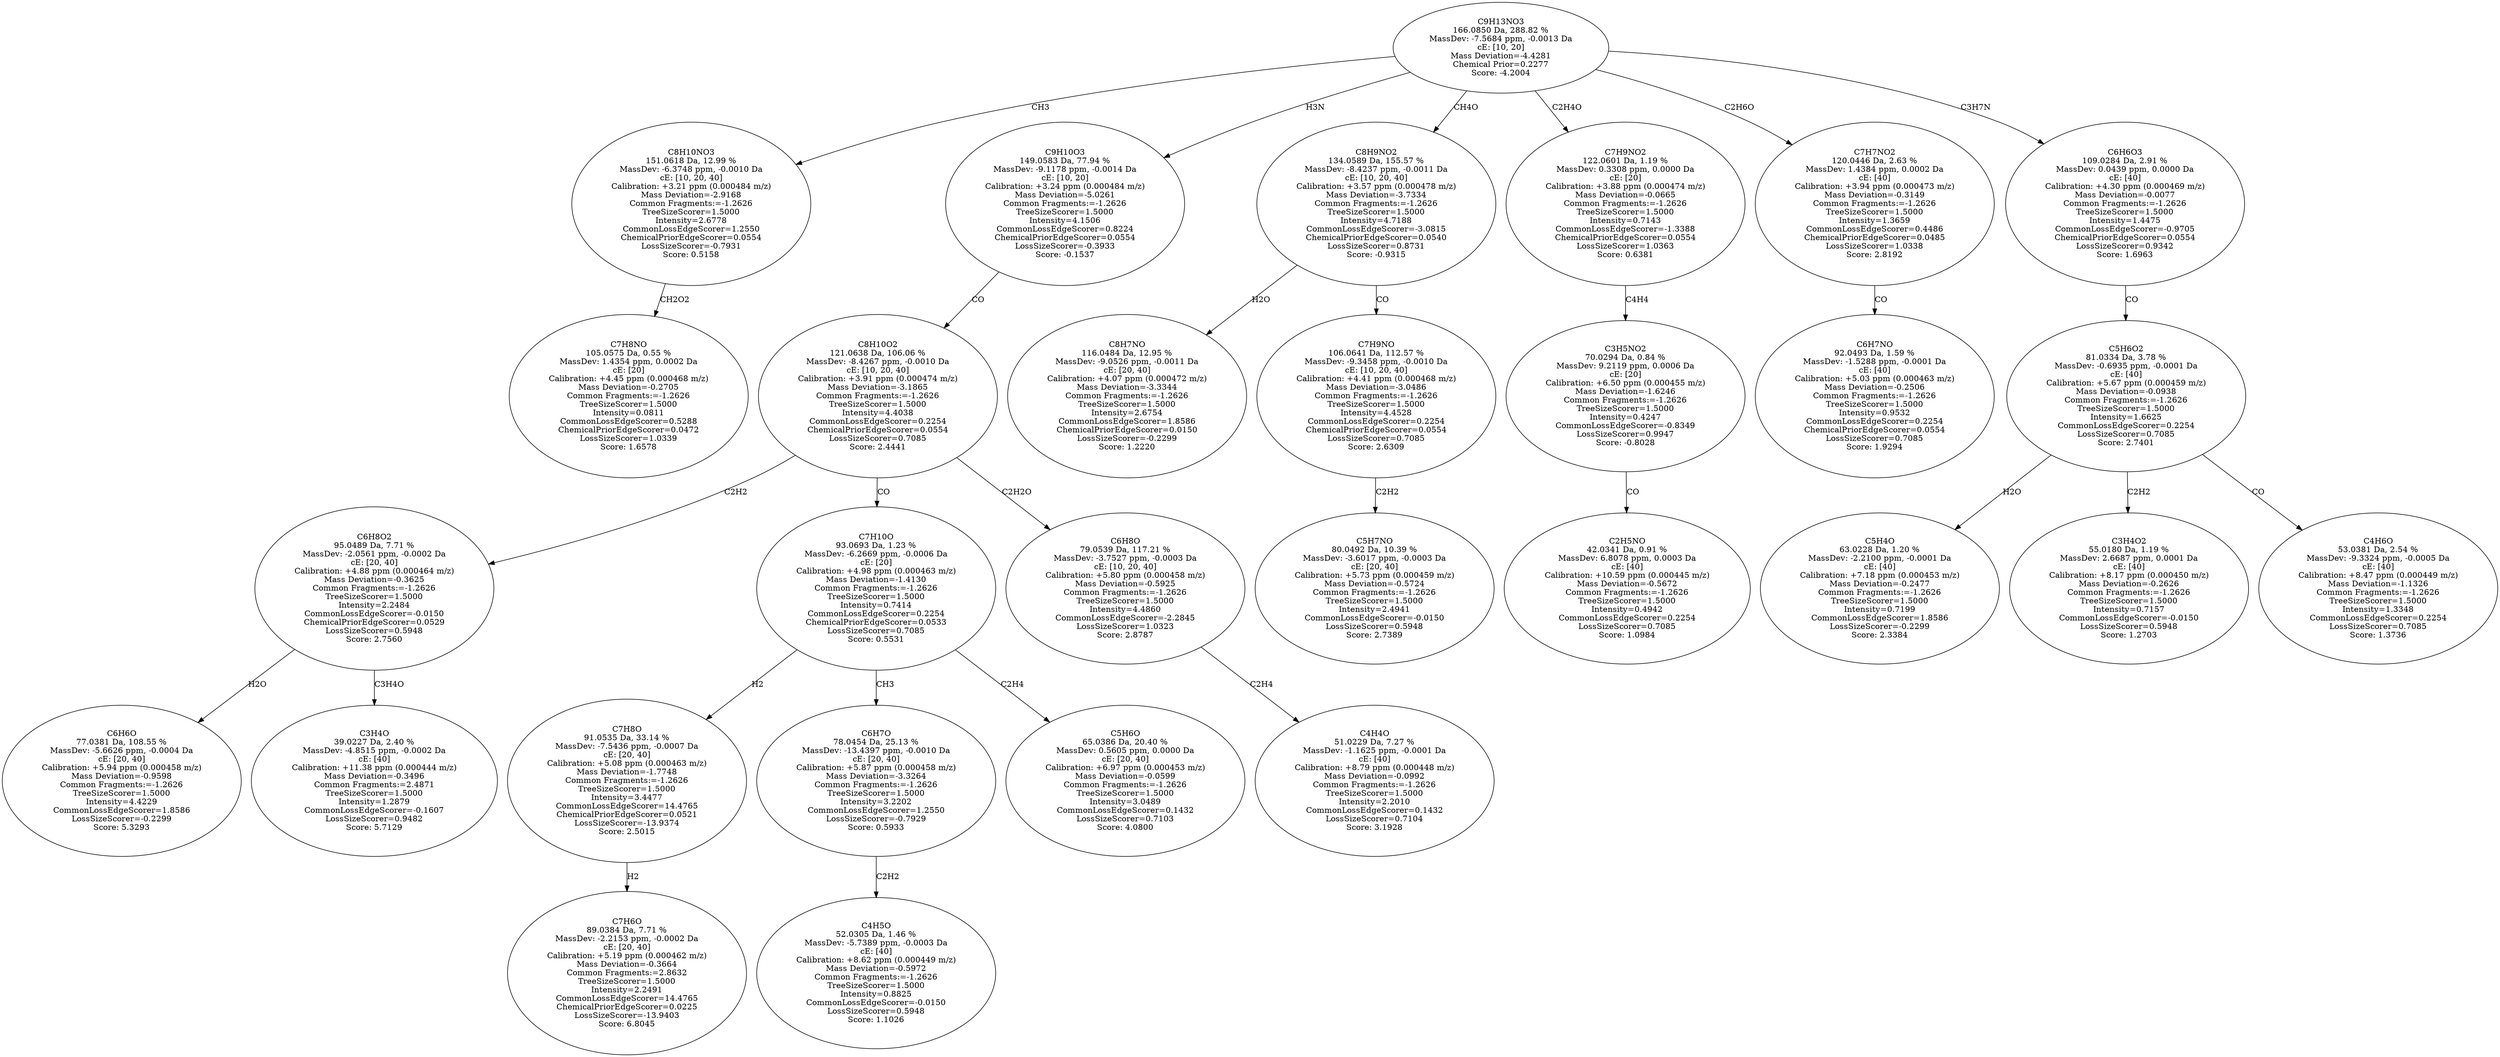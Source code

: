 strict digraph {
v1 [label="C7H8NO\n105.0575 Da, 0.55 %\nMassDev: 1.4354 ppm, 0.0002 Da\ncE: [20]\nCalibration: +4.45 ppm (0.000468 m/z)\nMass Deviation=-0.2705\nCommon Fragments:=-1.2626\nTreeSizeScorer=1.5000\nIntensity=0.0811\nCommonLossEdgeScorer=0.5288\nChemicalPriorEdgeScorer=0.0472\nLossSizeScorer=1.0339\nScore: 1.6578"];
v2 [label="C8H10NO3\n151.0618 Da, 12.99 %\nMassDev: -6.3748 ppm, -0.0010 Da\ncE: [10, 20, 40]\nCalibration: +3.21 ppm (0.000484 m/z)\nMass Deviation=-2.9168\nCommon Fragments:=-1.2626\nTreeSizeScorer=1.5000\nIntensity=2.6778\nCommonLossEdgeScorer=1.2550\nChemicalPriorEdgeScorer=0.0554\nLossSizeScorer=-0.7931\nScore: 0.5158"];
v3 [label="C6H6O\n77.0381 Da, 108.55 %\nMassDev: -5.6626 ppm, -0.0004 Da\ncE: [20, 40]\nCalibration: +5.94 ppm (0.000458 m/z)\nMass Deviation=-0.9598\nCommon Fragments:=-1.2626\nTreeSizeScorer=1.5000\nIntensity=4.4229\nCommonLossEdgeScorer=1.8586\nLossSizeScorer=-0.2299\nScore: 5.3293"];
v4 [label="C3H4O\n39.0227 Da, 2.40 %\nMassDev: -4.8515 ppm, -0.0002 Da\ncE: [40]\nCalibration: +11.38 ppm (0.000444 m/z)\nMass Deviation=-0.3496\nCommon Fragments:=2.4871\nTreeSizeScorer=1.5000\nIntensity=1.2879\nCommonLossEdgeScorer=-0.1607\nLossSizeScorer=0.9482\nScore: 5.7129"];
v5 [label="C6H8O2\n95.0489 Da, 7.71 %\nMassDev: -2.0561 ppm, -0.0002 Da\ncE: [20, 40]\nCalibration: +4.88 ppm (0.000464 m/z)\nMass Deviation=-0.3625\nCommon Fragments:=-1.2626\nTreeSizeScorer=1.5000\nIntensity=2.2484\nCommonLossEdgeScorer=-0.0150\nChemicalPriorEdgeScorer=0.0529\nLossSizeScorer=0.5948\nScore: 2.7560"];
v6 [label="C7H6O\n89.0384 Da, 7.71 %\nMassDev: -2.2153 ppm, -0.0002 Da\ncE: [20, 40]\nCalibration: +5.19 ppm (0.000462 m/z)\nMass Deviation=-0.3664\nCommon Fragments:=2.8632\nTreeSizeScorer=1.5000\nIntensity=2.2491\nCommonLossEdgeScorer=14.4765\nChemicalPriorEdgeScorer=0.0225\nLossSizeScorer=-13.9403\nScore: 6.8045"];
v7 [label="C7H8O\n91.0535 Da, 33.14 %\nMassDev: -7.5436 ppm, -0.0007 Da\ncE: [20, 40]\nCalibration: +5.08 ppm (0.000463 m/z)\nMass Deviation=-1.7748\nCommon Fragments:=-1.2626\nTreeSizeScorer=1.5000\nIntensity=3.4477\nCommonLossEdgeScorer=14.4765\nChemicalPriorEdgeScorer=0.0521\nLossSizeScorer=-13.9374\nScore: 2.5015"];
v8 [label="C4H5O\n52.0305 Da, 1.46 %\nMassDev: -5.7389 ppm, -0.0003 Da\ncE: [40]\nCalibration: +8.62 ppm (0.000449 m/z)\nMass Deviation=-0.5972\nCommon Fragments:=-1.2626\nTreeSizeScorer=1.5000\nIntensity=0.8825\nCommonLossEdgeScorer=-0.0150\nLossSizeScorer=0.5948\nScore: 1.1026"];
v9 [label="C6H7O\n78.0454 Da, 25.13 %\nMassDev: -13.4397 ppm, -0.0010 Da\ncE: [20, 40]\nCalibration: +5.87 ppm (0.000458 m/z)\nMass Deviation=-3.3264\nCommon Fragments:=-1.2626\nTreeSizeScorer=1.5000\nIntensity=3.2202\nCommonLossEdgeScorer=1.2550\nLossSizeScorer=-0.7929\nScore: 0.5933"];
v10 [label="C5H6O\n65.0386 Da, 20.40 %\nMassDev: 0.5605 ppm, 0.0000 Da\ncE: [20, 40]\nCalibration: +6.97 ppm (0.000453 m/z)\nMass Deviation=-0.0599\nCommon Fragments:=-1.2626\nTreeSizeScorer=1.5000\nIntensity=3.0489\nCommonLossEdgeScorer=0.1432\nLossSizeScorer=0.7103\nScore: 4.0800"];
v11 [label="C7H10O\n93.0693 Da, 1.23 %\nMassDev: -6.2669 ppm, -0.0006 Da\ncE: [20]\nCalibration: +4.98 ppm (0.000463 m/z)\nMass Deviation=-1.4130\nCommon Fragments:=-1.2626\nTreeSizeScorer=1.5000\nIntensity=0.7414\nCommonLossEdgeScorer=0.2254\nChemicalPriorEdgeScorer=0.0533\nLossSizeScorer=0.7085\nScore: 0.5531"];
v12 [label="C4H4O\n51.0229 Da, 7.27 %\nMassDev: -1.1625 ppm, -0.0001 Da\ncE: [40]\nCalibration: +8.79 ppm (0.000448 m/z)\nMass Deviation=-0.0992\nCommon Fragments:=-1.2626\nTreeSizeScorer=1.5000\nIntensity=2.2010\nCommonLossEdgeScorer=0.1432\nLossSizeScorer=0.7104\nScore: 3.1928"];
v13 [label="C6H8O\n79.0539 Da, 117.21 %\nMassDev: -3.7527 ppm, -0.0003 Da\ncE: [10, 20, 40]\nCalibration: +5.80 ppm (0.000458 m/z)\nMass Deviation=-0.5925\nCommon Fragments:=-1.2626\nTreeSizeScorer=1.5000\nIntensity=4.4860\nCommonLossEdgeScorer=-2.2845\nLossSizeScorer=1.0323\nScore: 2.8787"];
v14 [label="C8H10O2\n121.0638 Da, 106.06 %\nMassDev: -8.4267 ppm, -0.0010 Da\ncE: [10, 20, 40]\nCalibration: +3.91 ppm (0.000474 m/z)\nMass Deviation=-3.1865\nCommon Fragments:=-1.2626\nTreeSizeScorer=1.5000\nIntensity=4.4038\nCommonLossEdgeScorer=0.2254\nChemicalPriorEdgeScorer=0.0554\nLossSizeScorer=0.7085\nScore: 2.4441"];
v15 [label="C9H10O3\n149.0583 Da, 77.94 %\nMassDev: -9.1178 ppm, -0.0014 Da\ncE: [10, 20]\nCalibration: +3.24 ppm (0.000484 m/z)\nMass Deviation=-5.0261\nCommon Fragments:=-1.2626\nTreeSizeScorer=1.5000\nIntensity=4.1506\nCommonLossEdgeScorer=0.8224\nChemicalPriorEdgeScorer=0.0554\nLossSizeScorer=-0.3933\nScore: -0.1537"];
v16 [label="C8H7NO\n116.0484 Da, 12.95 %\nMassDev: -9.0526 ppm, -0.0011 Da\ncE: [20, 40]\nCalibration: +4.07 ppm (0.000472 m/z)\nMass Deviation=-3.3344\nCommon Fragments:=-1.2626\nTreeSizeScorer=1.5000\nIntensity=2.6754\nCommonLossEdgeScorer=1.8586\nChemicalPriorEdgeScorer=0.0150\nLossSizeScorer=-0.2299\nScore: 1.2220"];
v17 [label="C5H7NO\n80.0492 Da, 10.39 %\nMassDev: -3.6017 ppm, -0.0003 Da\ncE: [20, 40]\nCalibration: +5.73 ppm (0.000459 m/z)\nMass Deviation=-0.5724\nCommon Fragments:=-1.2626\nTreeSizeScorer=1.5000\nIntensity=2.4941\nCommonLossEdgeScorer=-0.0150\nLossSizeScorer=0.5948\nScore: 2.7389"];
v18 [label="C7H9NO\n106.0641 Da, 112.57 %\nMassDev: -9.3458 ppm, -0.0010 Da\ncE: [10, 20, 40]\nCalibration: +4.41 ppm (0.000468 m/z)\nMass Deviation=-3.0486\nCommon Fragments:=-1.2626\nTreeSizeScorer=1.5000\nIntensity=4.4528\nCommonLossEdgeScorer=0.2254\nChemicalPriorEdgeScorer=0.0554\nLossSizeScorer=0.7085\nScore: 2.6309"];
v19 [label="C8H9NO2\n134.0589 Da, 155.57 %\nMassDev: -8.4237 ppm, -0.0011 Da\ncE: [10, 20, 40]\nCalibration: +3.57 ppm (0.000478 m/z)\nMass Deviation=-3.7334\nCommon Fragments:=-1.2626\nTreeSizeScorer=1.5000\nIntensity=4.7188\nCommonLossEdgeScorer=-3.0815\nChemicalPriorEdgeScorer=0.0540\nLossSizeScorer=0.8731\nScore: -0.9315"];
v20 [label="C2H5NO\n42.0341 Da, 0.91 %\nMassDev: 6.8078 ppm, 0.0003 Da\ncE: [40]\nCalibration: +10.59 ppm (0.000445 m/z)\nMass Deviation=-0.5672\nCommon Fragments:=-1.2626\nTreeSizeScorer=1.5000\nIntensity=0.4942\nCommonLossEdgeScorer=0.2254\nLossSizeScorer=0.7085\nScore: 1.0984"];
v21 [label="C3H5NO2\n70.0294 Da, 0.84 %\nMassDev: 9.2119 ppm, 0.0006 Da\ncE: [20]\nCalibration: +6.50 ppm (0.000455 m/z)\nMass Deviation=-1.6246\nCommon Fragments:=-1.2626\nTreeSizeScorer=1.5000\nIntensity=0.4247\nCommonLossEdgeScorer=-0.8349\nLossSizeScorer=0.9947\nScore: -0.8028"];
v22 [label="C7H9NO2\n122.0601 Da, 1.19 %\nMassDev: 0.3308 ppm, 0.0000 Da\ncE: [20]\nCalibration: +3.88 ppm (0.000474 m/z)\nMass Deviation=-0.0665\nCommon Fragments:=-1.2626\nTreeSizeScorer=1.5000\nIntensity=0.7143\nCommonLossEdgeScorer=-1.3388\nChemicalPriorEdgeScorer=0.0554\nLossSizeScorer=1.0363\nScore: 0.6381"];
v23 [label="C6H7NO\n92.0493 Da, 1.59 %\nMassDev: -1.5288 ppm, -0.0001 Da\ncE: [40]\nCalibration: +5.03 ppm (0.000463 m/z)\nMass Deviation=-0.2506\nCommon Fragments:=-1.2626\nTreeSizeScorer=1.5000\nIntensity=0.9532\nCommonLossEdgeScorer=0.2254\nChemicalPriorEdgeScorer=0.0554\nLossSizeScorer=0.7085\nScore: 1.9294"];
v24 [label="C7H7NO2\n120.0446 Da, 2.63 %\nMassDev: 1.4384 ppm, 0.0002 Da\ncE: [40]\nCalibration: +3.94 ppm (0.000473 m/z)\nMass Deviation=-0.3149\nCommon Fragments:=-1.2626\nTreeSizeScorer=1.5000\nIntensity=1.3659\nCommonLossEdgeScorer=0.4486\nChemicalPriorEdgeScorer=0.0485\nLossSizeScorer=1.0338\nScore: 2.8192"];
v25 [label="C5H4O\n63.0228 Da, 1.20 %\nMassDev: -2.2100 ppm, -0.0001 Da\ncE: [40]\nCalibration: +7.18 ppm (0.000453 m/z)\nMass Deviation=-0.2477\nCommon Fragments:=-1.2626\nTreeSizeScorer=1.5000\nIntensity=0.7199\nCommonLossEdgeScorer=1.8586\nLossSizeScorer=-0.2299\nScore: 2.3384"];
v26 [label="C3H4O2\n55.0180 Da, 1.19 %\nMassDev: 2.6687 ppm, 0.0001 Da\ncE: [40]\nCalibration: +8.17 ppm (0.000450 m/z)\nMass Deviation=-0.2626\nCommon Fragments:=-1.2626\nTreeSizeScorer=1.5000\nIntensity=0.7157\nCommonLossEdgeScorer=-0.0150\nLossSizeScorer=0.5948\nScore: 1.2703"];
v27 [label="C4H6O\n53.0381 Da, 2.54 %\nMassDev: -9.3324 ppm, -0.0005 Da\ncE: [40]\nCalibration: +8.47 ppm (0.000449 m/z)\nMass Deviation=-1.1326\nCommon Fragments:=-1.2626\nTreeSizeScorer=1.5000\nIntensity=1.3348\nCommonLossEdgeScorer=0.2254\nLossSizeScorer=0.7085\nScore: 1.3736"];
v28 [label="C5H6O2\n81.0334 Da, 3.78 %\nMassDev: -0.6935 ppm, -0.0001 Da\ncE: [40]\nCalibration: +5.67 ppm (0.000459 m/z)\nMass Deviation=-0.0938\nCommon Fragments:=-1.2626\nTreeSizeScorer=1.5000\nIntensity=1.6625\nCommonLossEdgeScorer=0.2254\nLossSizeScorer=0.7085\nScore: 2.7401"];
v29 [label="C6H6O3\n109.0284 Da, 2.91 %\nMassDev: 0.0439 ppm, 0.0000 Da\ncE: [40]\nCalibration: +4.30 ppm (0.000469 m/z)\nMass Deviation=-0.0077\nCommon Fragments:=-1.2626\nTreeSizeScorer=1.5000\nIntensity=1.4475\nCommonLossEdgeScorer=-0.9705\nChemicalPriorEdgeScorer=0.0554\nLossSizeScorer=0.9342\nScore: 1.6963"];
v30 [label="C9H13NO3\n166.0850 Da, 288.82 %\nMassDev: -7.5684 ppm, -0.0013 Da\ncE: [10, 20]\nMass Deviation=-4.4281\nChemical Prior=0.2277\nScore: -4.2004"];
v2 -> v1 [label="CH2O2"];
v30 -> v2 [label="CH3"];
v5 -> v3 [label="H2O"];
v5 -> v4 [label="C3H4O"];
v14 -> v5 [label="C2H2"];
v7 -> v6 [label="H2"];
v11 -> v7 [label="H2"];
v9 -> v8 [label="C2H2"];
v11 -> v9 [label="CH3"];
v11 -> v10 [label="C2H4"];
v14 -> v11 [label="CO"];
v13 -> v12 [label="C2H4"];
v14 -> v13 [label="C2H2O"];
v15 -> v14 [label="CO"];
v30 -> v15 [label="H3N"];
v19 -> v16 [label="H2O"];
v18 -> v17 [label="C2H2"];
v19 -> v18 [label="CO"];
v30 -> v19 [label="CH4O"];
v21 -> v20 [label="CO"];
v22 -> v21 [label="C4H4"];
v30 -> v22 [label="C2H4O"];
v24 -> v23 [label="CO"];
v30 -> v24 [label="C2H6O"];
v28 -> v25 [label="H2O"];
v28 -> v26 [label="C2H2"];
v28 -> v27 [label="CO"];
v29 -> v28 [label="CO"];
v30 -> v29 [label="C3H7N"];
}